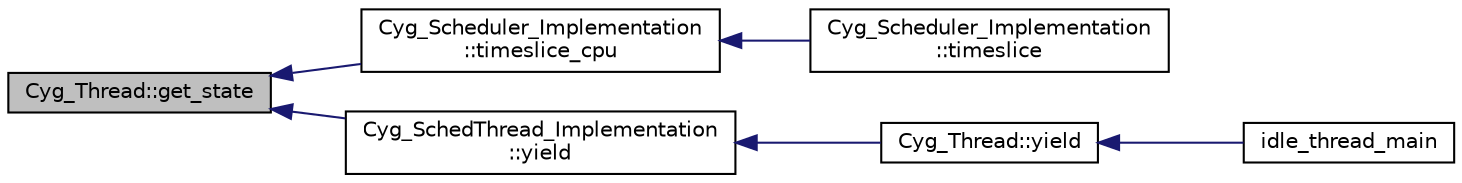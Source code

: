 digraph "Cyg_Thread::get_state"
{
  edge [fontname="Helvetica",fontsize="10",labelfontname="Helvetica",labelfontsize="10"];
  node [fontname="Helvetica",fontsize="10",shape=record];
  rankdir="LR";
  Node1 [label="Cyg_Thread::get_state",height=0.2,width=0.4,color="black", fillcolor="grey75", style="filled" fontcolor="black"];
  Node1 -> Node2 [dir="back",color="midnightblue",fontsize="10",style="solid",fontname="Helvetica"];
  Node2 [label="Cyg_Scheduler_Implementation\l::timeslice_cpu",height=0.2,width=0.4,color="black", fillcolor="white", style="filled",URL="$class_cyg___scheduler___implementation.html#ab5c12e3e669b0107ad145c2b9c3c6bbd"];
  Node2 -> Node3 [dir="back",color="midnightblue",fontsize="10",style="solid",fontname="Helvetica"];
  Node3 [label="Cyg_Scheduler_Implementation\l::timeslice",height=0.2,width=0.4,color="black", fillcolor="white", style="filled",URL="$class_cyg___scheduler___implementation.html#a7009d81e50e2bcd9a9b29ccbaf80f61b"];
  Node1 -> Node4 [dir="back",color="midnightblue",fontsize="10",style="solid",fontname="Helvetica"];
  Node4 [label="Cyg_SchedThread_Implementation\l::yield",height=0.2,width=0.4,color="black", fillcolor="white", style="filled",URL="$class_cyg___sched_thread___implementation.html#a74789ffbf16253a8a98f285bc16fc5cd"];
  Node4 -> Node5 [dir="back",color="midnightblue",fontsize="10",style="solid",fontname="Helvetica"];
  Node5 [label="Cyg_Thread::yield",height=0.2,width=0.4,color="black", fillcolor="white", style="filled",URL="$class_cyg___thread.html#a9e4d6dc7268a1c87fc4875bc0d3e0ba5"];
  Node5 -> Node6 [dir="back",color="midnightblue",fontsize="10",style="solid",fontname="Helvetica"];
  Node6 [label="idle_thread_main",height=0.2,width=0.4,color="black", fillcolor="white", style="filled",URL="$thread_8cxx.html#ab41818e0f3d9ad7695412191d8d01f2d"];
}
